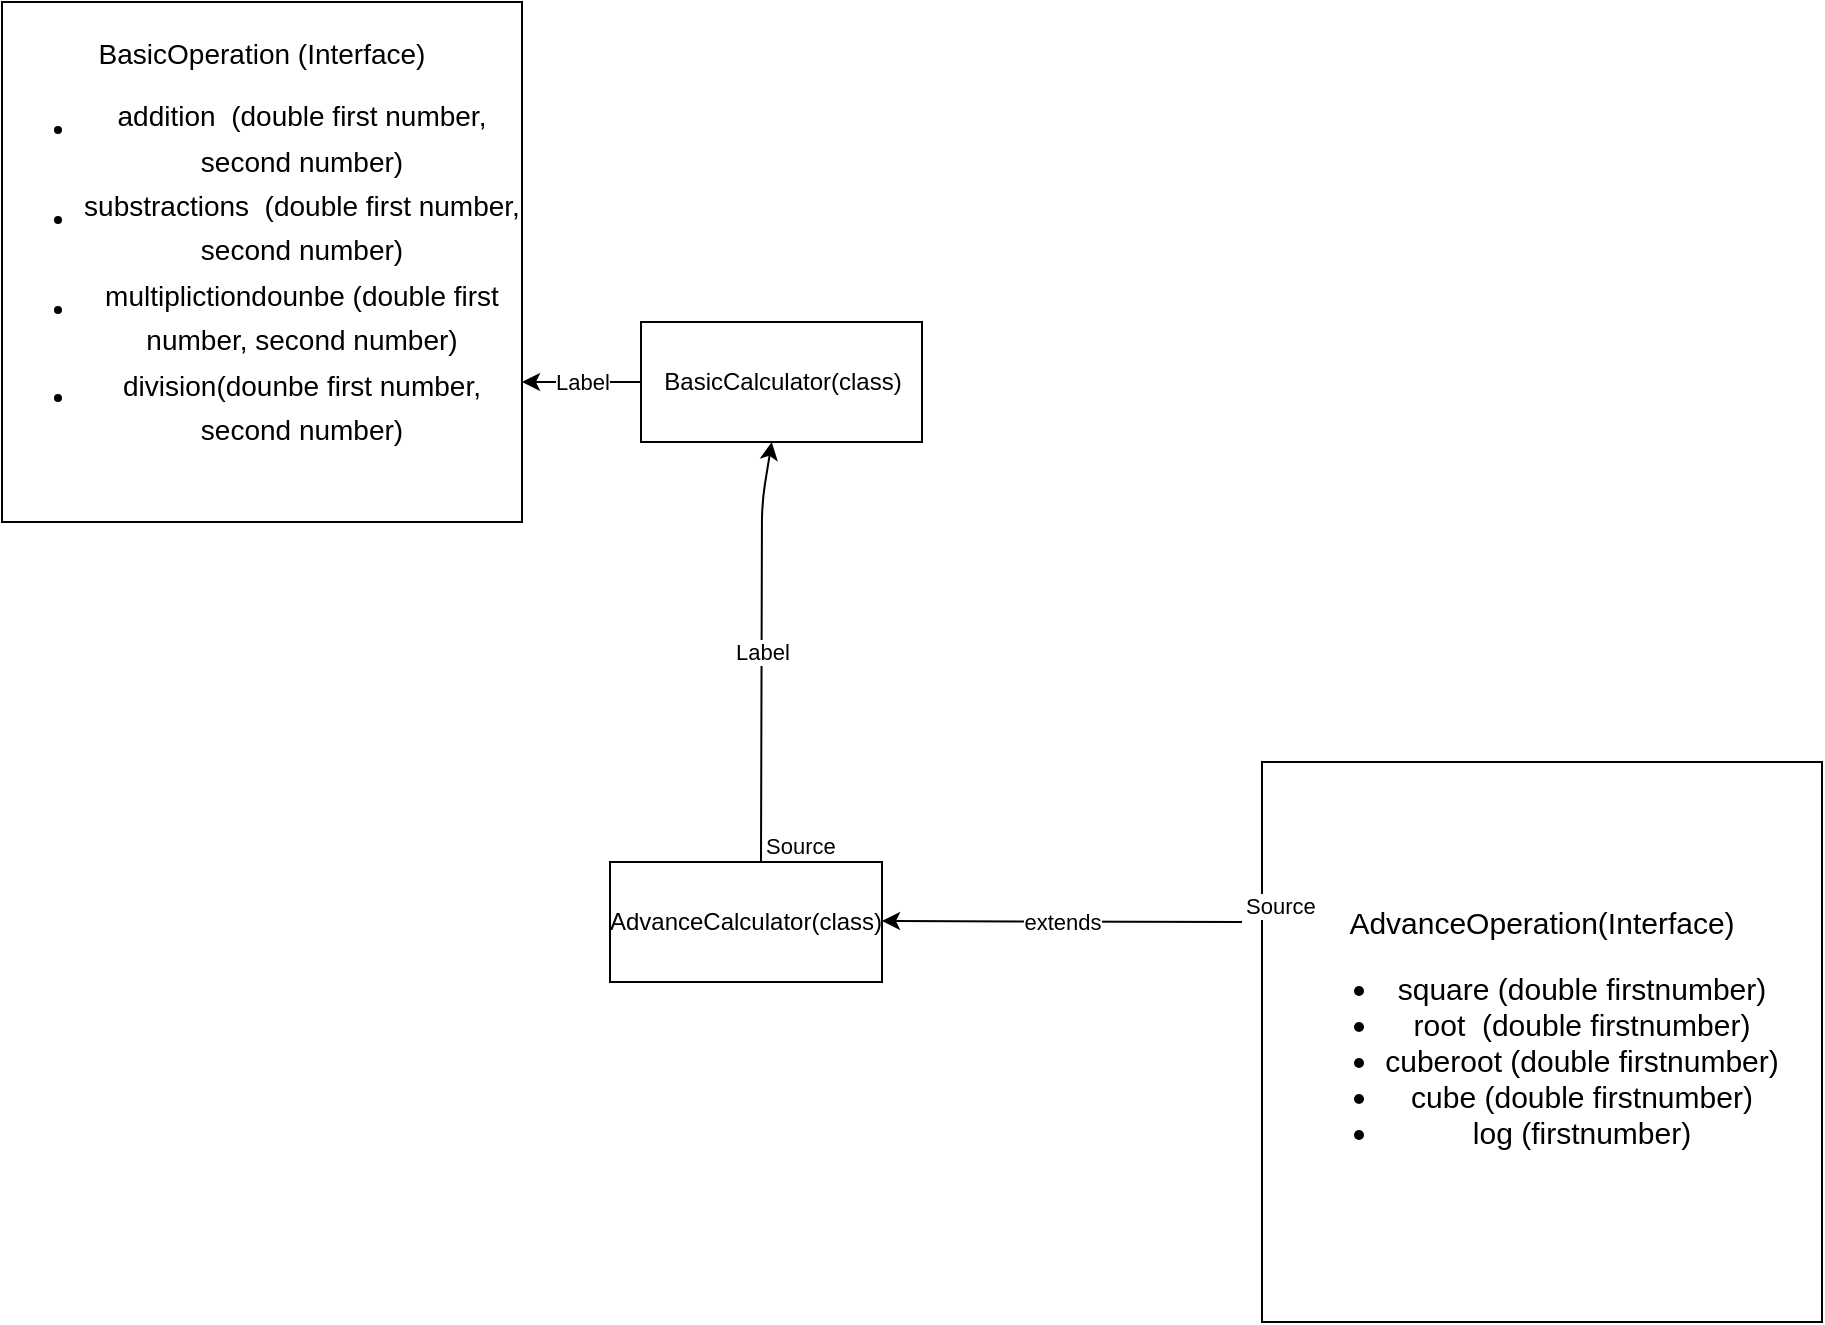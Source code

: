 <mxfile version="14.4.9" type="device"><diagram id="EDnAPJGHqQTOOoMdS_kz" name="Page-1"><mxGraphModel dx="1422" dy="794" grid="1" gridSize="10" guides="1" tooltips="1" connect="1" arrows="1" fold="1" page="1" pageScale="1" pageWidth="827" pageHeight="1169" math="0" shadow="0"><root><mxCell id="0"/><mxCell id="1" parent="0"/><mxCell id="Yh5xyeZ7PoZBgjqQlSrS-2" value="&lt;font style=&quot;font-size: 14px&quot;&gt;BasicOperation (Interface)&lt;br&gt;&lt;/font&gt;&lt;ul style=&quot;font-size: 14px&quot;&gt;&lt;li&gt;&lt;sup&gt;&lt;font style=&quot;font-size: 14px&quot;&gt;addition&amp;nbsp;&amp;nbsp;(double first number, second number)&lt;/font&gt;&lt;/sup&gt;&lt;/li&gt;&lt;li&gt;&lt;sup&gt;&lt;font style=&quot;font-size: 14px&quot;&gt;substractions&amp;nbsp;&amp;nbsp;(double first number, second number)&lt;/font&gt;&lt;/sup&gt;&lt;/li&gt;&lt;li&gt;&lt;sup&gt;&lt;font style=&quot;font-size: 14px&quot;&gt;multiplictiondounbe (double first number, second number)&lt;/font&gt;&lt;/sup&gt;&lt;/li&gt;&lt;li&gt;&lt;sup&gt;&lt;font style=&quot;font-size: 14px&quot;&gt;division(dounbe first number, second number)&lt;/font&gt;&lt;/sup&gt;&lt;/li&gt;&lt;/ul&gt;" style="whiteSpace=wrap;html=1;aspect=fixed;" vertex="1" parent="1"><mxGeometry x="50" y="70" width="260" height="260" as="geometry"/></mxCell><mxCell id="Yh5xyeZ7PoZBgjqQlSrS-3" value="&lt;font style=&quot;font-size: 15px&quot;&gt;AdvanceOperation(Interface)&lt;br&gt;&lt;/font&gt;&lt;ul style=&quot;font-size: 15px&quot;&gt;&lt;li&gt;&lt;font style=&quot;font-size: 15px&quot;&gt;square (double firstnumber)&lt;/font&gt;&lt;/li&gt;&lt;li&gt;&lt;font style=&quot;font-size: 15px&quot;&gt;root&amp;nbsp;&amp;nbsp;(double firstnumber)&lt;/font&gt;&lt;/li&gt;&lt;li&gt;&lt;font style=&quot;font-size: 15px&quot;&gt;cuberoot (double firstnumber)&lt;/font&gt;&lt;/li&gt;&lt;li&gt;&lt;font style=&quot;font-size: 15px&quot;&gt;cube (double firstnumber)&lt;/font&gt;&lt;/li&gt;&lt;li&gt;&lt;font style=&quot;font-size: 15px&quot;&gt;log (firstnumber)&lt;/font&gt;&lt;/li&gt;&lt;/ul&gt;" style="whiteSpace=wrap;html=1;aspect=fixed;" vertex="1" parent="1"><mxGeometry x="680" y="450" width="280" height="280" as="geometry"/></mxCell><mxCell id="Yh5xyeZ7PoZBgjqQlSrS-4" value="AdvanceCalculator(class)" style="rounded=0;whiteSpace=wrap;html=1;" vertex="1" parent="1"><mxGeometry x="354" y="500" width="136" height="60" as="geometry"/></mxCell><mxCell id="Yh5xyeZ7PoZBgjqQlSrS-6" value="" style="endArrow=classic;html=1;" edge="1" parent="1"><mxGeometry relative="1" as="geometry"><mxPoint x="670" y="530" as="sourcePoint"/><mxPoint x="490" y="529.5" as="targetPoint"/><Array as="points"/></mxGeometry></mxCell><mxCell id="Yh5xyeZ7PoZBgjqQlSrS-7" value="extends" style="edgeLabel;resizable=0;html=1;align=center;verticalAlign=middle;" connectable="0" vertex="1" parent="Yh5xyeZ7PoZBgjqQlSrS-6"><mxGeometry relative="1" as="geometry"/></mxCell><mxCell id="Yh5xyeZ7PoZBgjqQlSrS-8" value="Source" style="edgeLabel;resizable=0;html=1;align=left;verticalAlign=bottom;" connectable="0" vertex="1" parent="Yh5xyeZ7PoZBgjqQlSrS-6"><mxGeometry x="-1" relative="1" as="geometry"/></mxCell><mxCell id="Yh5xyeZ7PoZBgjqQlSrS-11" value="" style="endArrow=classic;html=1;" edge="1" parent="1" target="Yh5xyeZ7PoZBgjqQlSrS-14"><mxGeometry relative="1" as="geometry"><mxPoint x="429.5" y="500" as="sourcePoint"/><mxPoint x="429.5" y="360" as="targetPoint"/><Array as="points"><mxPoint x="430" y="320"/></Array></mxGeometry></mxCell><mxCell id="Yh5xyeZ7PoZBgjqQlSrS-12" value="Label" style="edgeLabel;resizable=0;html=1;align=center;verticalAlign=middle;" connectable="0" vertex="1" parent="Yh5xyeZ7PoZBgjqQlSrS-11"><mxGeometry relative="1" as="geometry"/></mxCell><mxCell id="Yh5xyeZ7PoZBgjqQlSrS-13" value="Source" style="edgeLabel;resizable=0;html=1;align=left;verticalAlign=bottom;" connectable="0" vertex="1" parent="Yh5xyeZ7PoZBgjqQlSrS-11"><mxGeometry x="-1" relative="1" as="geometry"/></mxCell><mxCell id="Yh5xyeZ7PoZBgjqQlSrS-14" value="BasicCalculator(class)" style="rounded=0;whiteSpace=wrap;html=1;" vertex="1" parent="1"><mxGeometry x="369.5" y="230" width="140.5" height="60" as="geometry"/></mxCell><mxCell id="Yh5xyeZ7PoZBgjqQlSrS-15" value="" style="endArrow=classic;html=1;exitX=0;exitY=0.5;exitDx=0;exitDy=0;" edge="1" parent="1" source="Yh5xyeZ7PoZBgjqQlSrS-14"><mxGeometry relative="1" as="geometry"><mxPoint x="360" y="260" as="sourcePoint"/><mxPoint x="310" y="260" as="targetPoint"/></mxGeometry></mxCell><mxCell id="Yh5xyeZ7PoZBgjqQlSrS-16" value="Label" style="edgeLabel;resizable=0;html=1;align=center;verticalAlign=middle;" connectable="0" vertex="1" parent="Yh5xyeZ7PoZBgjqQlSrS-15"><mxGeometry relative="1" as="geometry"/></mxCell></root></mxGraphModel></diagram></mxfile>